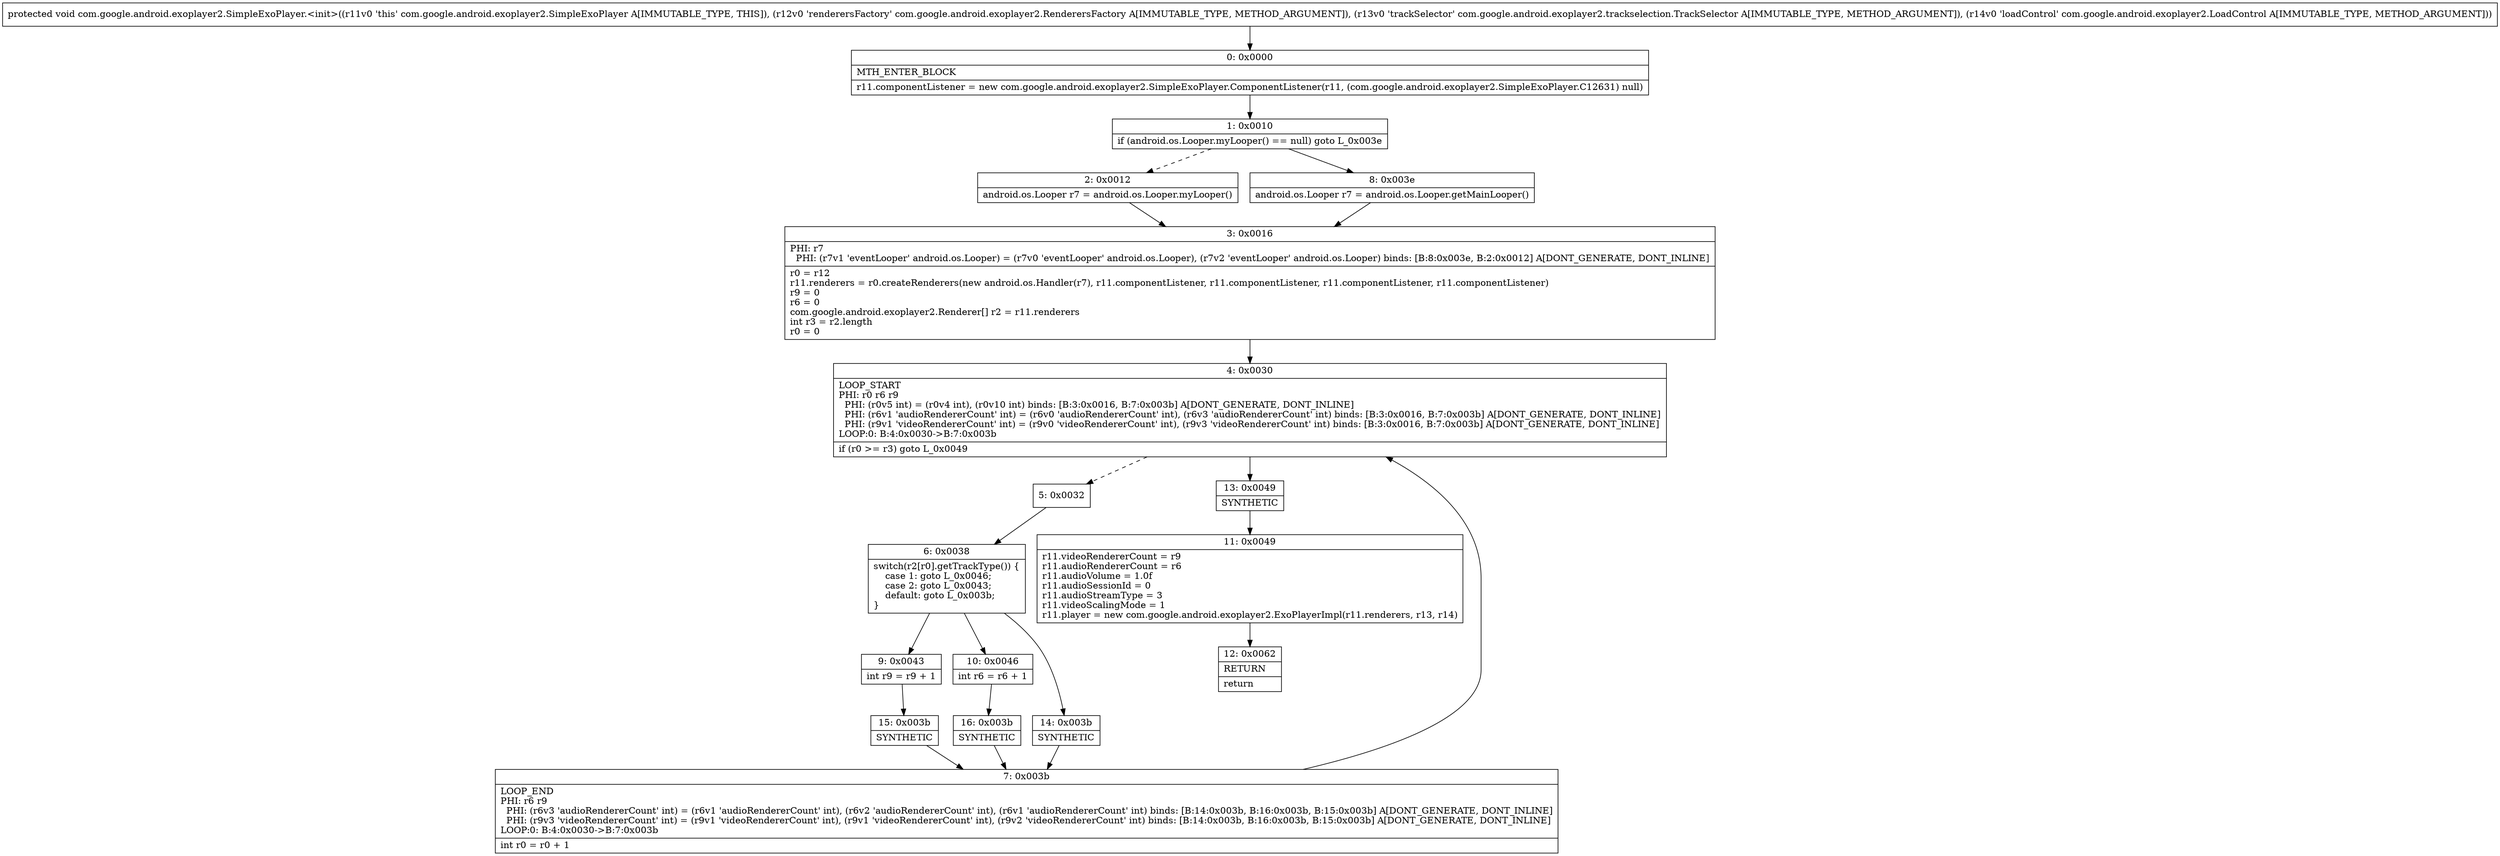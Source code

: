 digraph "CFG forcom.google.android.exoplayer2.SimpleExoPlayer.\<init\>(Lcom\/google\/android\/exoplayer2\/RenderersFactory;Lcom\/google\/android\/exoplayer2\/trackselection\/TrackSelector;Lcom\/google\/android\/exoplayer2\/LoadControl;)V" {
Node_0 [shape=record,label="{0\:\ 0x0000|MTH_ENTER_BLOCK\l|r11.componentListener = new com.google.android.exoplayer2.SimpleExoPlayer.ComponentListener(r11, (com.google.android.exoplayer2.SimpleExoPlayer.C12631) null)\l}"];
Node_1 [shape=record,label="{1\:\ 0x0010|if (android.os.Looper.myLooper() == null) goto L_0x003e\l}"];
Node_2 [shape=record,label="{2\:\ 0x0012|android.os.Looper r7 = android.os.Looper.myLooper()\l}"];
Node_3 [shape=record,label="{3\:\ 0x0016|PHI: r7 \l  PHI: (r7v1 'eventLooper' android.os.Looper) = (r7v0 'eventLooper' android.os.Looper), (r7v2 'eventLooper' android.os.Looper) binds: [B:8:0x003e, B:2:0x0012] A[DONT_GENERATE, DONT_INLINE]\l|r0 = r12\lr11.renderers = r0.createRenderers(new android.os.Handler(r7), r11.componentListener, r11.componentListener, r11.componentListener, r11.componentListener)\lr9 = 0\lr6 = 0\lcom.google.android.exoplayer2.Renderer[] r2 = r11.renderers\lint r3 = r2.length\lr0 = 0\l}"];
Node_4 [shape=record,label="{4\:\ 0x0030|LOOP_START\lPHI: r0 r6 r9 \l  PHI: (r0v5 int) = (r0v4 int), (r0v10 int) binds: [B:3:0x0016, B:7:0x003b] A[DONT_GENERATE, DONT_INLINE]\l  PHI: (r6v1 'audioRendererCount' int) = (r6v0 'audioRendererCount' int), (r6v3 'audioRendererCount' int) binds: [B:3:0x0016, B:7:0x003b] A[DONT_GENERATE, DONT_INLINE]\l  PHI: (r9v1 'videoRendererCount' int) = (r9v0 'videoRendererCount' int), (r9v3 'videoRendererCount' int) binds: [B:3:0x0016, B:7:0x003b] A[DONT_GENERATE, DONT_INLINE]\lLOOP:0: B:4:0x0030\-\>B:7:0x003b\l|if (r0 \>= r3) goto L_0x0049\l}"];
Node_5 [shape=record,label="{5\:\ 0x0032}"];
Node_6 [shape=record,label="{6\:\ 0x0038|switch(r2[r0].getTrackType()) \{\l    case 1: goto L_0x0046;\l    case 2: goto L_0x0043;\l    default: goto L_0x003b;\l\}\l}"];
Node_7 [shape=record,label="{7\:\ 0x003b|LOOP_END\lPHI: r6 r9 \l  PHI: (r6v3 'audioRendererCount' int) = (r6v1 'audioRendererCount' int), (r6v2 'audioRendererCount' int), (r6v1 'audioRendererCount' int) binds: [B:14:0x003b, B:16:0x003b, B:15:0x003b] A[DONT_GENERATE, DONT_INLINE]\l  PHI: (r9v3 'videoRendererCount' int) = (r9v1 'videoRendererCount' int), (r9v1 'videoRendererCount' int), (r9v2 'videoRendererCount' int) binds: [B:14:0x003b, B:16:0x003b, B:15:0x003b] A[DONT_GENERATE, DONT_INLINE]\lLOOP:0: B:4:0x0030\-\>B:7:0x003b\l|int r0 = r0 + 1\l}"];
Node_8 [shape=record,label="{8\:\ 0x003e|android.os.Looper r7 = android.os.Looper.getMainLooper()\l}"];
Node_9 [shape=record,label="{9\:\ 0x0043|int r9 = r9 + 1\l}"];
Node_10 [shape=record,label="{10\:\ 0x0046|int r6 = r6 + 1\l}"];
Node_11 [shape=record,label="{11\:\ 0x0049|r11.videoRendererCount = r9\lr11.audioRendererCount = r6\lr11.audioVolume = 1.0f\lr11.audioSessionId = 0\lr11.audioStreamType = 3\lr11.videoScalingMode = 1\lr11.player = new com.google.android.exoplayer2.ExoPlayerImpl(r11.renderers, r13, r14)\l}"];
Node_12 [shape=record,label="{12\:\ 0x0062|RETURN\l|return\l}"];
Node_13 [shape=record,label="{13\:\ 0x0049|SYNTHETIC\l}"];
Node_14 [shape=record,label="{14\:\ 0x003b|SYNTHETIC\l}"];
Node_15 [shape=record,label="{15\:\ 0x003b|SYNTHETIC\l}"];
Node_16 [shape=record,label="{16\:\ 0x003b|SYNTHETIC\l}"];
MethodNode[shape=record,label="{protected void com.google.android.exoplayer2.SimpleExoPlayer.\<init\>((r11v0 'this' com.google.android.exoplayer2.SimpleExoPlayer A[IMMUTABLE_TYPE, THIS]), (r12v0 'renderersFactory' com.google.android.exoplayer2.RenderersFactory A[IMMUTABLE_TYPE, METHOD_ARGUMENT]), (r13v0 'trackSelector' com.google.android.exoplayer2.trackselection.TrackSelector A[IMMUTABLE_TYPE, METHOD_ARGUMENT]), (r14v0 'loadControl' com.google.android.exoplayer2.LoadControl A[IMMUTABLE_TYPE, METHOD_ARGUMENT])) }"];
MethodNode -> Node_0;
Node_0 -> Node_1;
Node_1 -> Node_2[style=dashed];
Node_1 -> Node_8;
Node_2 -> Node_3;
Node_3 -> Node_4;
Node_4 -> Node_5[style=dashed];
Node_4 -> Node_13;
Node_5 -> Node_6;
Node_6 -> Node_9;
Node_6 -> Node_10;
Node_6 -> Node_14;
Node_7 -> Node_4;
Node_8 -> Node_3;
Node_9 -> Node_15;
Node_10 -> Node_16;
Node_11 -> Node_12;
Node_13 -> Node_11;
Node_14 -> Node_7;
Node_15 -> Node_7;
Node_16 -> Node_7;
}

